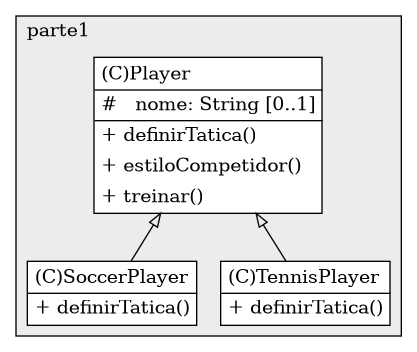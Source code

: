 @startuml

/' diagram meta data start
config=StructureConfiguration;
{
  "projectClassification": {
    "searchMode": "OpenProject", // OpenProject, AllProjects
    "includedProjects": "",
    "pathEndKeywords": "*.impl",
    "isClientPath": "",
    "isClientName": "",
    "isTestPath": "",
    "isTestName": "",
    "isMappingPath": "",
    "isMappingName": "",
    "isDataAccessPath": "",
    "isDataAccessName": "",
    "isDataStructurePath": "",
    "isDataStructureName": "",
    "isInterfaceStructuresPath": "",
    "isInterfaceStructuresName": "",
    "isEntryPointPath": "",
    "isEntryPointName": "",
    "treatFinalFieldsAsMandatory": false
  },
  "graphRestriction": {
    "classPackageExcludeFilter": "",
    "classPackageIncludeFilter": "",
    "classNameExcludeFilter": "",
    "classNameIncludeFilter": "",
    "methodNameExcludeFilter": "",
    "methodNameIncludeFilter": "",
    "removeByInheritance": "", // inheritance/annotation based filtering is done in a second step
    "removeByAnnotation": "",
    "removeByClassPackage": "", // cleanup the graph after inheritance/annotation based filtering is done
    "removeByClassName": "",
    "cutMappings": false,
    "cutEnum": true,
    "cutTests": true,
    "cutClient": true,
    "cutDataAccess": false,
    "cutInterfaceStructures": false,
    "cutDataStructures": false,
    "cutGetterAndSetter": true,
    "cutConstructors": true
  },
  "graphTraversal": {
    "forwardDepth": 6,
    "backwardDepth": 6,
    "classPackageExcludeFilter": "",
    "classPackageIncludeFilter": "",
    "classNameExcludeFilter": "",
    "classNameIncludeFilter": "",
    "methodNameExcludeFilter": "",
    "methodNameIncludeFilter": "",
    "hideMappings": false,
    "hideDataStructures": false,
    "hidePrivateMethods": true,
    "hideInterfaceCalls": true, // indirection: implementation -> interface (is hidden) -> implementation
    "onlyShowApplicationEntryPoints": false, // root node is included
    "useMethodCallsForStructureDiagram": "ForwardOnly" // ForwardOnly, BothDirections, No
  },
  "details": {
    "aggregation": "GroupByClass", // ByClass, GroupByClass, None
    "showClassGenericTypes": true,
    "showMethods": true,
    "showMethodParameterNames": true,
    "showMethodParameterTypes": true,
    "showMethodReturnType": true,
    "showPackageLevels": 2,
    "showDetailedClassStructure": true
  },
  "rootClass": "roteiro1.parte1.TennisPlayer",
  "extensionCallbackMethod": "" // qualified.class.name#methodName - signature: public static String method(String)
}
diagram meta data end '/



digraph g {
    rankdir="TB"
    splines=polyline
    

'nodes 
subgraph cluster_995410017 { 
   	label=parte1
	labeljust=l
	fillcolor="#ececec"
	style=filled
   
   Player1537621044[
	label=<<TABLE BORDER="1" CELLBORDER="0" CELLPADDING="4" CELLSPACING="0">
<TR><TD ALIGN="LEFT" >(C)Player</TD></TR>
<HR/>
<TR><TD ALIGN="LEFT" >#   nome: String [0..1]</TD></TR>
<HR/>
<TR><TD ALIGN="LEFT" >+ definirTatica()</TD></TR>
<TR><TD ALIGN="LEFT" >+ estiloCompetidor()</TD></TR>
<TR><TD ALIGN="LEFT" >+ treinar()</TD></TR>
</TABLE>>
	style=filled
	margin=0
	shape=plaintext
	fillcolor="#FFFFFF"
];

SoccerPlayer1537621044[
	label=<<TABLE BORDER="1" CELLBORDER="0" CELLPADDING="4" CELLSPACING="0">
<TR><TD ALIGN="LEFT" >(C)SoccerPlayer</TD></TR>
<HR/>
<TR><TD ALIGN="LEFT" >+ definirTatica()</TD></TR>
</TABLE>>
	style=filled
	margin=0
	shape=plaintext
	fillcolor="#FFFFFF"
];

TennisPlayer1537621044[
	label=<<TABLE BORDER="1" CELLBORDER="0" CELLPADDING="4" CELLSPACING="0">
<TR><TD ALIGN="LEFT" >(C)TennisPlayer</TD></TR>
<HR/>
<TR><TD ALIGN="LEFT" >+ definirTatica()</TD></TR>
</TABLE>>
	style=filled
	margin=0
	shape=plaintext
	fillcolor="#FFFFFF"
];
} 

'edges    
Player1537621044 -> SoccerPlayer1537621044[arrowhead=none, arrowtail=empty, dir=both];
Player1537621044 -> TennisPlayer1537621044[arrowhead=none, arrowtail=empty, dir=both];
    
}
@enduml